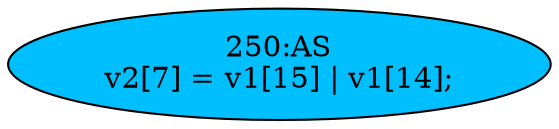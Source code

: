 strict digraph "" {
	node [label="\N"];
	"250:AS"	 [ast="<pyverilog.vparser.ast.Assign object at 0x7f40784bd9d0>",
		def_var="['v2']",
		fillcolor=deepskyblue,
		label="250:AS
v2[7] = v1[15] | v1[14];",
		statements="[]",
		style=filled,
		typ=Assign,
		use_var="['v1', 'v1']"];
}
